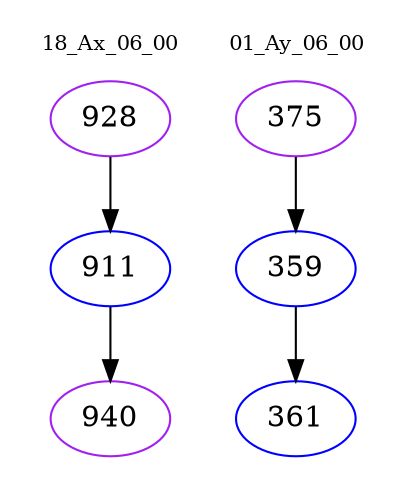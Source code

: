 digraph{
subgraph cluster_0 {
color = white
label = "18_Ax_06_00";
fontsize=10;
T0_928 [label="928", color="purple"]
T0_928 -> T0_911 [color="black"]
T0_911 [label="911", color="blue"]
T0_911 -> T0_940 [color="black"]
T0_940 [label="940", color="purple"]
}
subgraph cluster_1 {
color = white
label = "01_Ay_06_00";
fontsize=10;
T1_375 [label="375", color="purple"]
T1_375 -> T1_359 [color="black"]
T1_359 [label="359", color="blue"]
T1_359 -> T1_361 [color="black"]
T1_361 [label="361", color="blue"]
}
}
